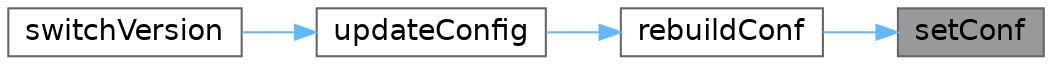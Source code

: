 digraph "setConf"
{
 // LATEX_PDF_SIZE
  bgcolor="transparent";
  edge [fontname=Helvetica,fontsize=14,labelfontname=Helvetica,labelfontsize=14];
  node [fontname=Helvetica,fontsize=14,shape=box,height=0.2,width=0.4];
  rankdir="RL";
  Node1 [id="Node000001",label="setConf",height=0.2,width=0.4,color="gray40", fillcolor="grey60", style="filled", fontcolor="black",tooltip=" "];
  Node1 -> Node2 [id="edge1_Node000001_Node000002",dir="back",color="steelblue1",style="solid",tooltip=" "];
  Node2 [id="Node000002",label="rebuildConf",height=0.2,width=0.4,color="grey40", fillcolor="white", style="filled",URL="$da/d23/classBinFilezilla.html#ae9b1926b231d22d9d2771a0c767331d0",tooltip=" "];
  Node2 -> Node3 [id="edge2_Node000002_Node000003",dir="back",color="steelblue1",style="solid",tooltip=" "];
  Node3 [id="Node000003",label="updateConfig",height=0.2,width=0.4,color="grey40", fillcolor="white", style="filled",URL="$da/d23/classBinFilezilla.html#a4ca4942bd159e981d98bae05e134855d",tooltip=" "];
  Node3 -> Node4 [id="edge3_Node000003_Node000004",dir="back",color="steelblue1",style="solid",tooltip=" "];
  Node4 [id="Node000004",label="switchVersion",height=0.2,width=0.4,color="grey40", fillcolor="white", style="filled",URL="$da/d23/classBinFilezilla.html#a5f33c33705dd268ad4799ceeacc8eec3",tooltip=" "];
}
